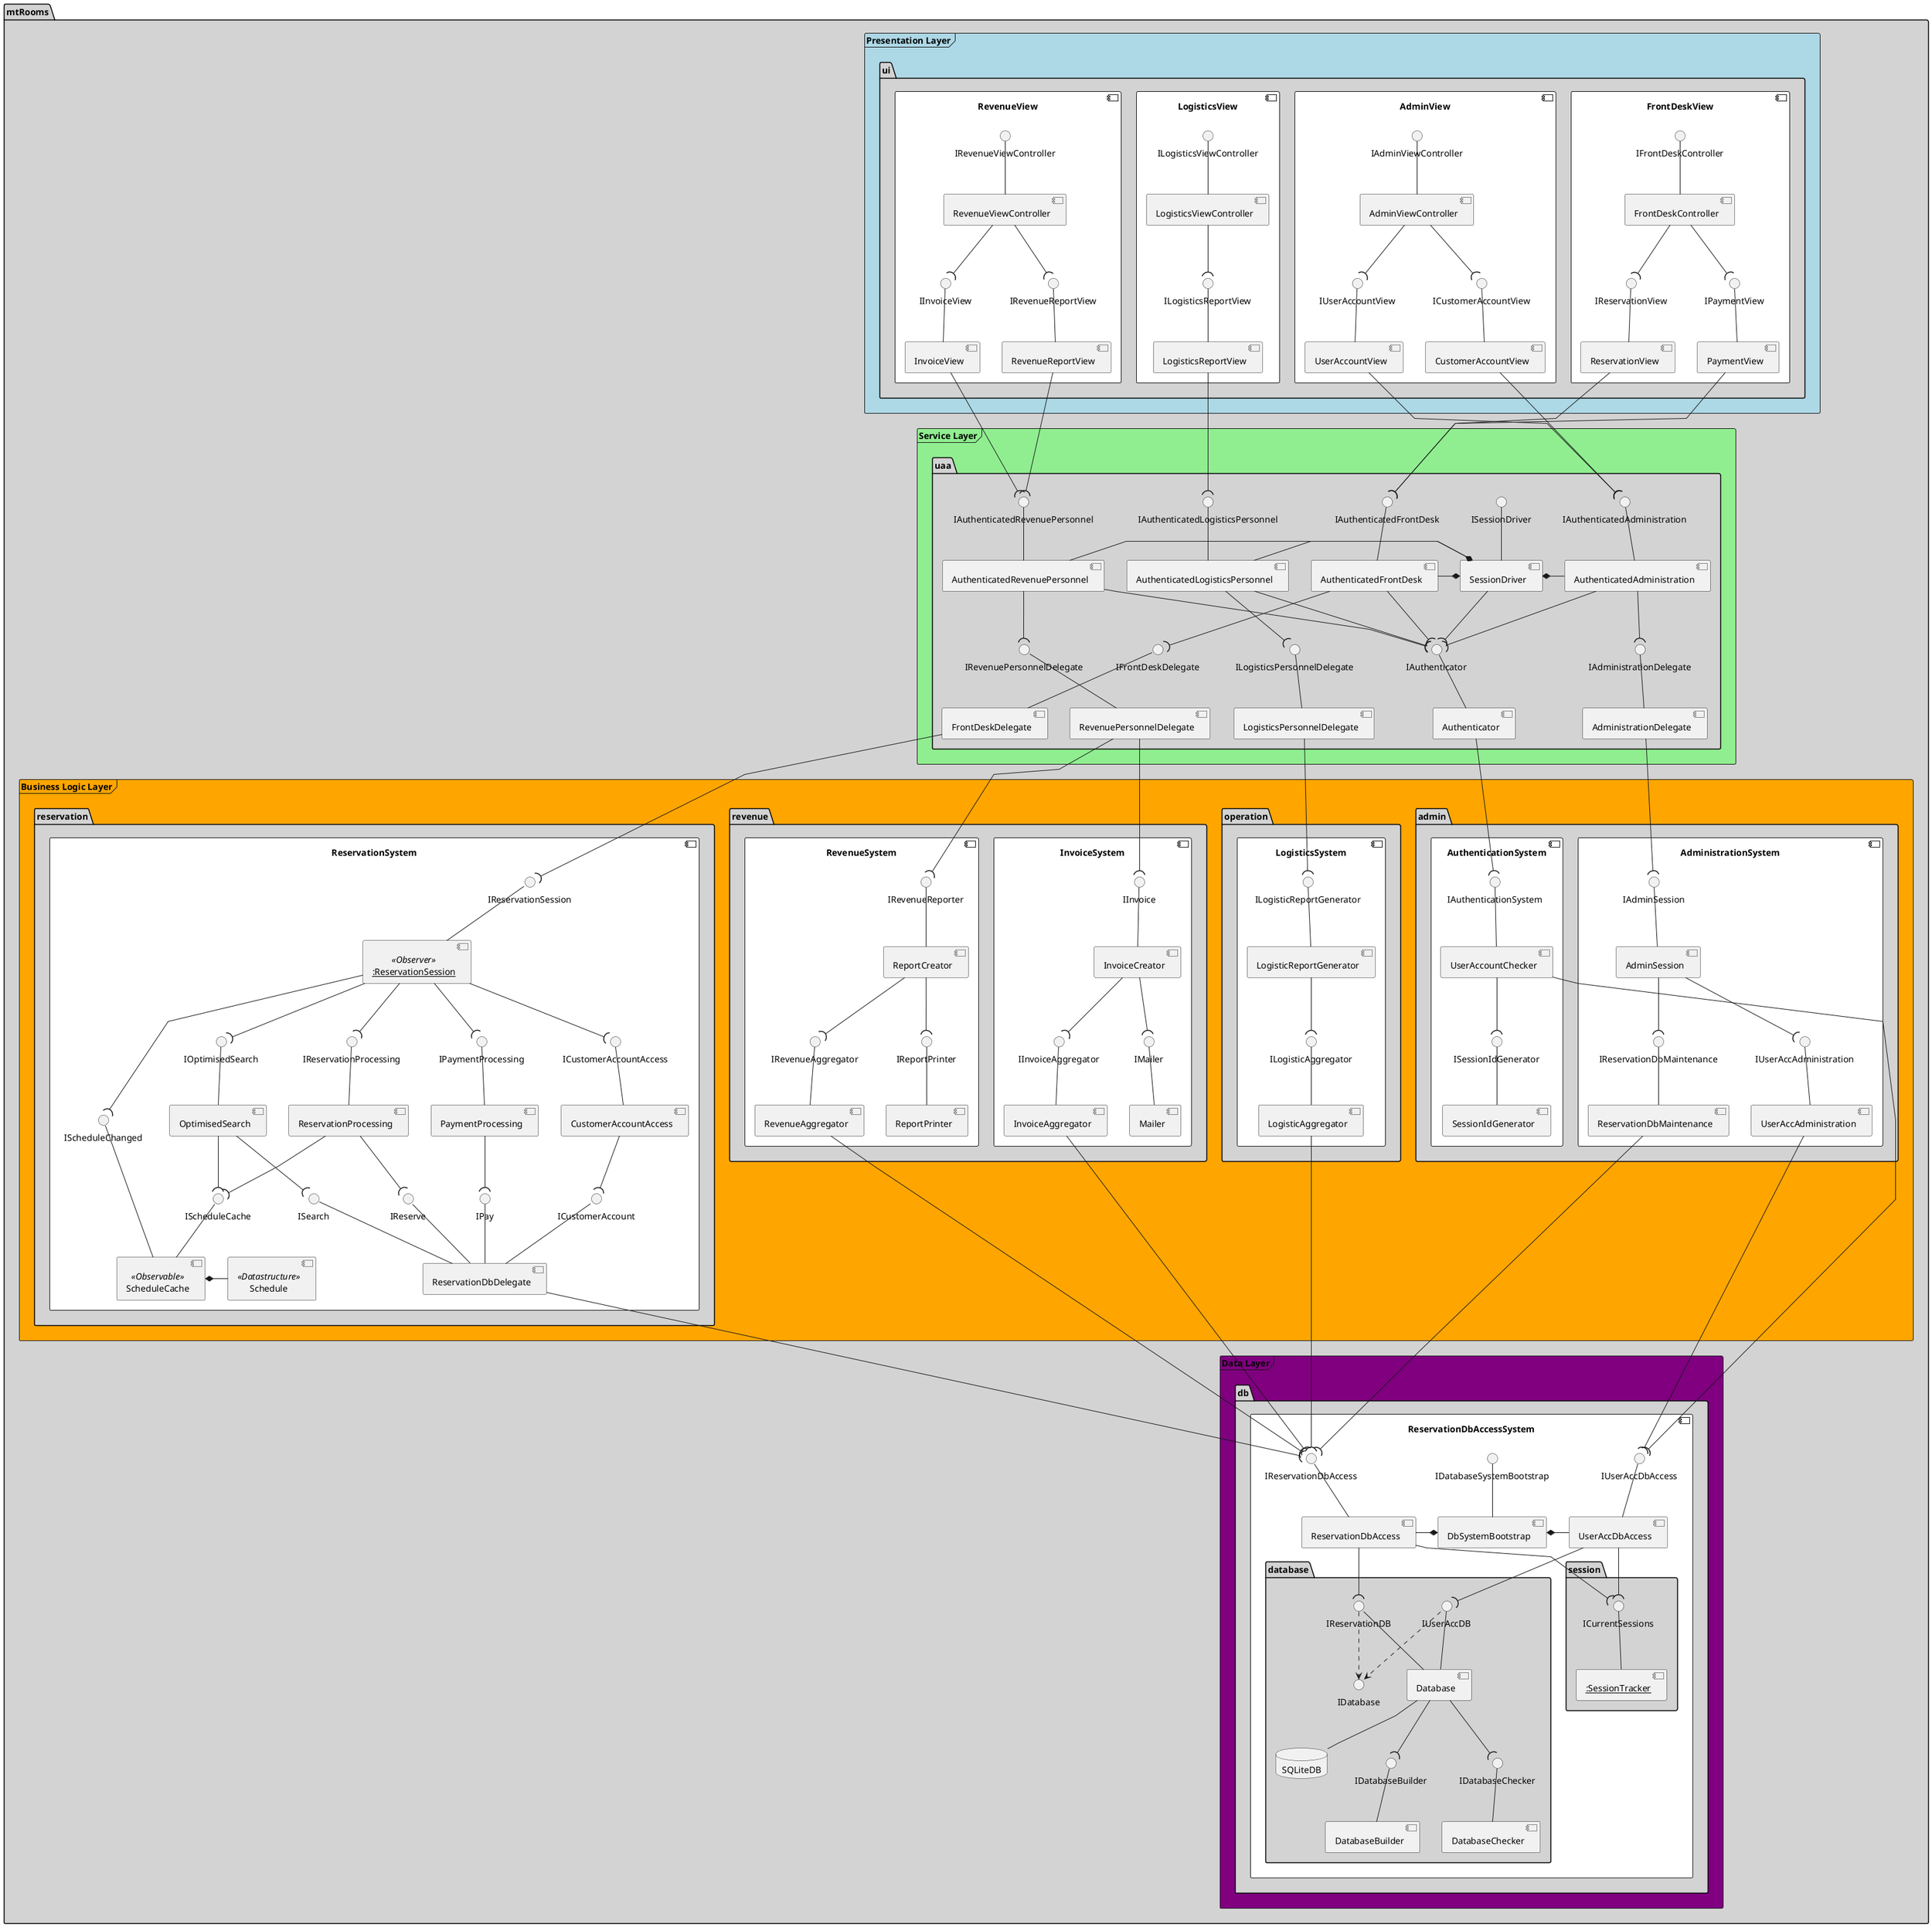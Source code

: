 @startuml

'skinparam linetype ortho
skinparam linetype polyline
'skinparam monochrome true

skinparam package {
    backgroundColor lightgrey
}

package mtRooms {
    frame "Presentation Layer" #lightblue {
        package "ui" {
            component FrontDeskView #white {
                IFrontDeskController -- [FrontDeskController]
                IReservationView -- [ReservationView]
                IPaymentView -- [PaymentView]

                FrontDeskController --( IReservationView
                FrontDeskController --( IPaymentView
            }

            component AdminView #white {
                IAdminViewController -- [AdminViewController]
                IUserAccountView -- [UserAccountView]
                ICustomerAccountView -- [CustomerAccountView]

                AdminViewController --( IUserAccountView
                AdminViewController --( ICustomerAccountView
            }

            component LogisticsView #white {
                ILogisticsViewController -- [LogisticsViewController]
                ILogisticsReportView -- [LogisticsReportView]

                LogisticsViewController --( ILogisticsReportView
            }

            component RevenueView #white {
                IRevenueViewController -- [RevenueViewController]
                IInvoiceView -- [InvoiceView]
                IRevenueReportView -- [RevenueReportView]

                RevenueViewController --( IInvoiceView
                RevenueViewController --( IRevenueReportView
            }
        }
    }

    frame "Service Layer" #lightgreen {
        package "uaa" {
            ISessionDriver -- [SessionDriver]
            IAuthenticator -- [Authenticator]
            IFrontDeskDelegate -- [FrontDeskDelegate]
            IAuthenticatedFrontDesk -- [AuthenticatedFrontDesk]
            IAdministrationDelegate -- [AdministrationDelegate]
            IAuthenticatedAdministration -- [AuthenticatedAdministration]
            IRevenuePersonnelDelegate -- [RevenuePersonnelDelegate]
            IAuthenticatedRevenuePersonnel -- [AuthenticatedRevenuePersonnel]
            ILogisticsPersonnelDelegate -- [LogisticsPersonnelDelegate]
            IAuthenticatedLogisticsPersonnel -- [AuthenticatedLogisticsPersonnel]

            AuthenticatedFrontDesk --( IAuthenticator
            AuthenticatedFrontDesk --( IFrontDeskDelegate
            SessionDriver --( IAuthenticator
            AuthenticatedAdministration --( IAuthenticator
            AuthenticatedAdministration --( IAdministrationDelegate
            AuthenticatedLogisticsPersonnel --( IAuthenticator
            AuthenticatedLogisticsPersonnel --( ILogisticsPersonnelDelegate
            AuthenticatedRevenuePersonnel --( IAuthenticator
            AuthenticatedRevenuePersonnel --( IRevenuePersonnelDelegate

            SessionDriver *- AuthenticatedFrontDesk
            SessionDriver *- AuthenticatedAdministration
            SessionDriver *- AuthenticatedRevenuePersonnel
            SessionDriver *- AuthenticatedLogisticsPersonnel
        }
    }

    frame "Business Logic Layer" #orange {
        package "reservation" {
            component ReservationSystem #white {
                [<u>:ReservationSession] <<Observer>> as ReservationSession
                [ScheduleCache] <<Observable>> as ScheduleCache
                [Schedule] <<Datastructure>> as Schedule

                IReservationSession -- [ReservationSession]
                IOptimisedSearch -- [OptimisedSearch]
                IReservationProcessing -- [ReservationProcessing]
                IPaymentProcessing -- [PaymentProcessing]
                ICustomerAccountAccess -- [CustomerAccountAccess]
                IScheduleCache -- [ScheduleCache]
                IScheduleChanged -- [ScheduleCache]
                IPay -- [ReservationDbDelegate]
                IReserve -- [ReservationDbDelegate]
                ISearch -- [ReservationDbDelegate]
                ICustomerAccount -- [ReservationDbDelegate]

                ScheduleCache *- Schedule
                ReservationSession --( IOptimisedSearch
                ReservationSession --( IPaymentProcessing
                ReservationSession --( IReservationProcessing
                ReservationSession --( ICustomerAccountAccess
                OptimisedSearch --( IScheduleCache
                ReservationSession --( IScheduleChanged
                ReservationProcessing --( IScheduleCache

                OptimisedSearch --( ISearch
                ReservationProcessing  --( IReserve
                CustomerAccountAccess   --( ICustomerAccount
                PaymentProcessing --( IPay
            }
        }

        package "revenue" {
            component RevenueSystem #white {
                IRevenueReporter -- [ReportCreator]
                IRevenueAggregator -- [RevenueAggregator]
                IReportPrinter -- [ReportPrinter]

                ReportCreator --( IRevenueAggregator
                ReportCreator --( IReportPrinter
            }

            component InvoiceSystem #white {
                IInvoiceAggregator -- [InvoiceAggregator]
                IMailer -- [Mailer]
                IInvoice -- [InvoiceCreator]

                InvoiceCreator --( IInvoiceAggregator
                InvoiceCreator --( IMailer
            }
        }

        package "operation" {
            component LogisticsSystem #white {
                ILogisticReportGenerator -- [LogisticReportGenerator]
                ILogisticAggregator -- [LogisticAggregator]

                LogisticReportGenerator --( ILogisticAggregator
            }
        }

        package "admin" {
            component AdministrationSystem #white {
                IAdminSession -- [AdminSession]
                IUserAccAdministration -- [UserAccAdministration]
                IReservationDbMaintenance -- [ReservationDbMaintenance]

                AdminSession --( IUserAccAdministration
                AdminSession --( IReservationDbMaintenance
            }

            component AuthenticationSystem #white {
                IAuthenticationSystem -- [UserAccountChecker]
                ISessionIdGenerator -- [SessionIdGenerator]

                UserAccountChecker --( ISessionIdGenerator
            }
        }
    }

    frame "Data Layer" #purple {
        package "db" {
            component ReservationDbAccessSystem #white {
                package "database" {
                    database SQLiteDB as DB
                    IReservationDB -- [Database]
                    IUserAccDB -- [Database]
                    IReservationDB ..> IDatabase
                    IUserAccDB ..> IDatabase
                    IDatabaseBuilder -- [DatabaseBuilder]
                    IDatabaseChecker -- [DatabaseChecker]

                    [Database] -down- DB
                    [Database] --( IDatabaseBuilder
                    [Database] --( IDatabaseChecker
                }
                package "session" {
                    [<u>:SessionTracker] as SessionTracker
                    ICurrentSessions -- [SessionTracker]
                }
                IReservationDbAccess -- [ReservationDbAccess]
                IUserAccDbAccess -- [UserAccDbAccess]
                IDatabaseSystemBootstrap -- [DbSystemBootstrap]

                DbSystemBootstrap *-left- ReservationDbAccess
                DbSystemBootstrap *-right- UserAccDbAccess
                ReservationDbAccess --( ICurrentSessions
                ReservationDbAccess --( IReservationDB
                UserAccDbAccess --( IUserAccDB
                UserAccDbAccess --( ICurrentSessions
            }
        }
    }

    '##-------------------------------##
    '## Presentation to Service Layer ##
    '##-------------------------------##
    ReservationView --( IAuthenticatedFrontDesk
    PaymentView --( IAuthenticatedFrontDesk

    UserAccountView --( IAuthenticatedAdministration
    CustomerAccountView --( IAuthenticatedAdministration

    LogisticsReportView --( IAuthenticatedLogisticsPersonnel

    InvoiceView --( IAuthenticatedRevenuePersonnel
    RevenueReportView --( IAuthenticatedRevenuePersonnel

    '##---------------------------------##
    '## Service to Business Logic Layer ##
    '##---------------------------------##
    AdministrationDelegate --( IAdminSession

    Authenticator --( IAuthenticationSystem

    FrontDeskDelegate --( IReservationSession

    RevenuePersonnelDelegate --( IRevenueReporter
    RevenuePersonnelDelegate --( IInvoice

    LogisticsPersonnelDelegate --( ILogisticReportGenerator

    '##------------------------------##
    '## Business Logic to Data Layer ##
    '##------------------------------##
    UserAccountChecker --( IUserAccDbAccess

    UserAccAdministration --( IUserAccDbAccess
    ReservationDbMaintenance --( IReservationDbAccess

    ReservationDbDelegate --( IReservationDbAccess

    LogisticAggregator --( IReservationDbAccess
    InvoiceAggregator --( IReservationDbAccess
    RevenueAggregator --( IReservationDbAccess
}

@enduml